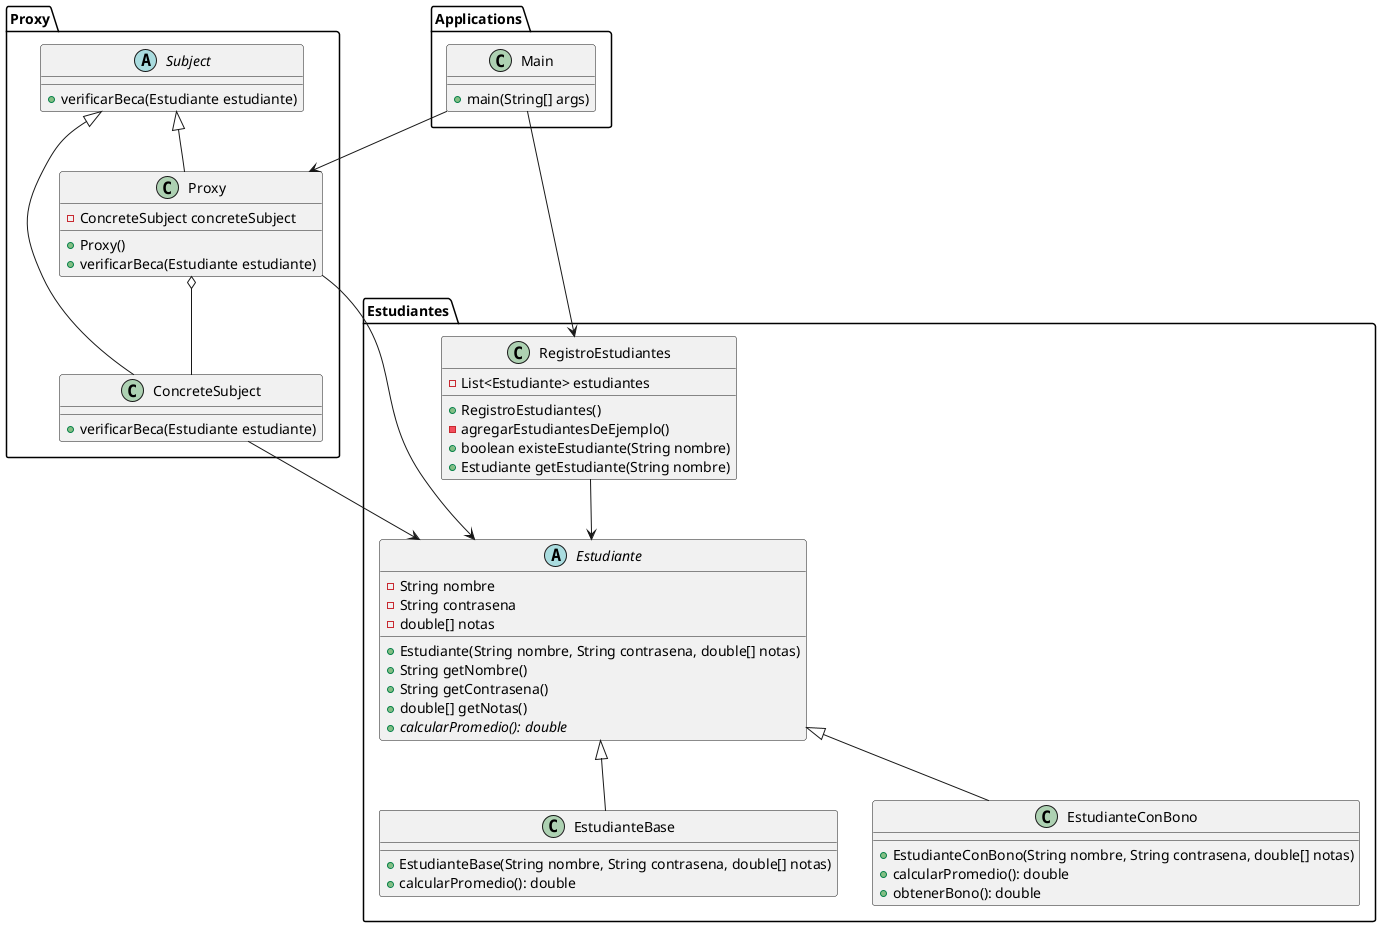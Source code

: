@startuml
package Proxy {
    abstract class Subject {
        +verificarBeca(Estudiante estudiante)
    }

    class Proxy {
        -ConcreteSubject concreteSubject
        +Proxy()
        +verificarBeca(Estudiante estudiante)
    }

    class ConcreteSubject {
        +verificarBeca(Estudiante estudiante)
    }

    Subject <|-- Proxy
    Subject <|-- ConcreteSubject
}

package Estudiantes {
    abstract class Estudiante {
        -String nombre
        -String contrasena
        -double[] notas
        +Estudiante(String nombre, String contrasena, double[] notas)
        +String getNombre()
        +String getContrasena()
        +double[] getNotas()
        {abstract} +calcularPromedio(): double
    }

    class EstudianteBase {
        +EstudianteBase(String nombre, String contrasena, double[] notas)
        +calcularPromedio(): double
    }

    class EstudianteConBono {
        +EstudianteConBono(String nombre, String contrasena, double[] notas)
        +calcularPromedio(): double
        +obtenerBono(): double
    }

    class RegistroEstudiantes {
        -List<Estudiante> estudiantes
        +RegistroEstudiantes()
        -agregarEstudiantesDeEjemplo()
        +boolean existeEstudiante(String nombre)
        +Estudiante getEstudiante(String nombre)
    }

    Estudiante <|-- EstudianteBase
    Estudiante <|-- EstudianteConBono
}

package Applications {
    class Main {
        +main(String[] args)
    }
}

Proxy.Proxy o-- Proxy.ConcreteSubject
Proxy.Proxy --> Estudiantes.Estudiante
Proxy.ConcreteSubject --> Estudiantes.Estudiante
Estudiantes.RegistroEstudiantes --> Estudiantes.Estudiante
Applications.Main --> Estudiantes.RegistroEstudiantes
Applications.Main --> Proxy.Proxy
@enduml